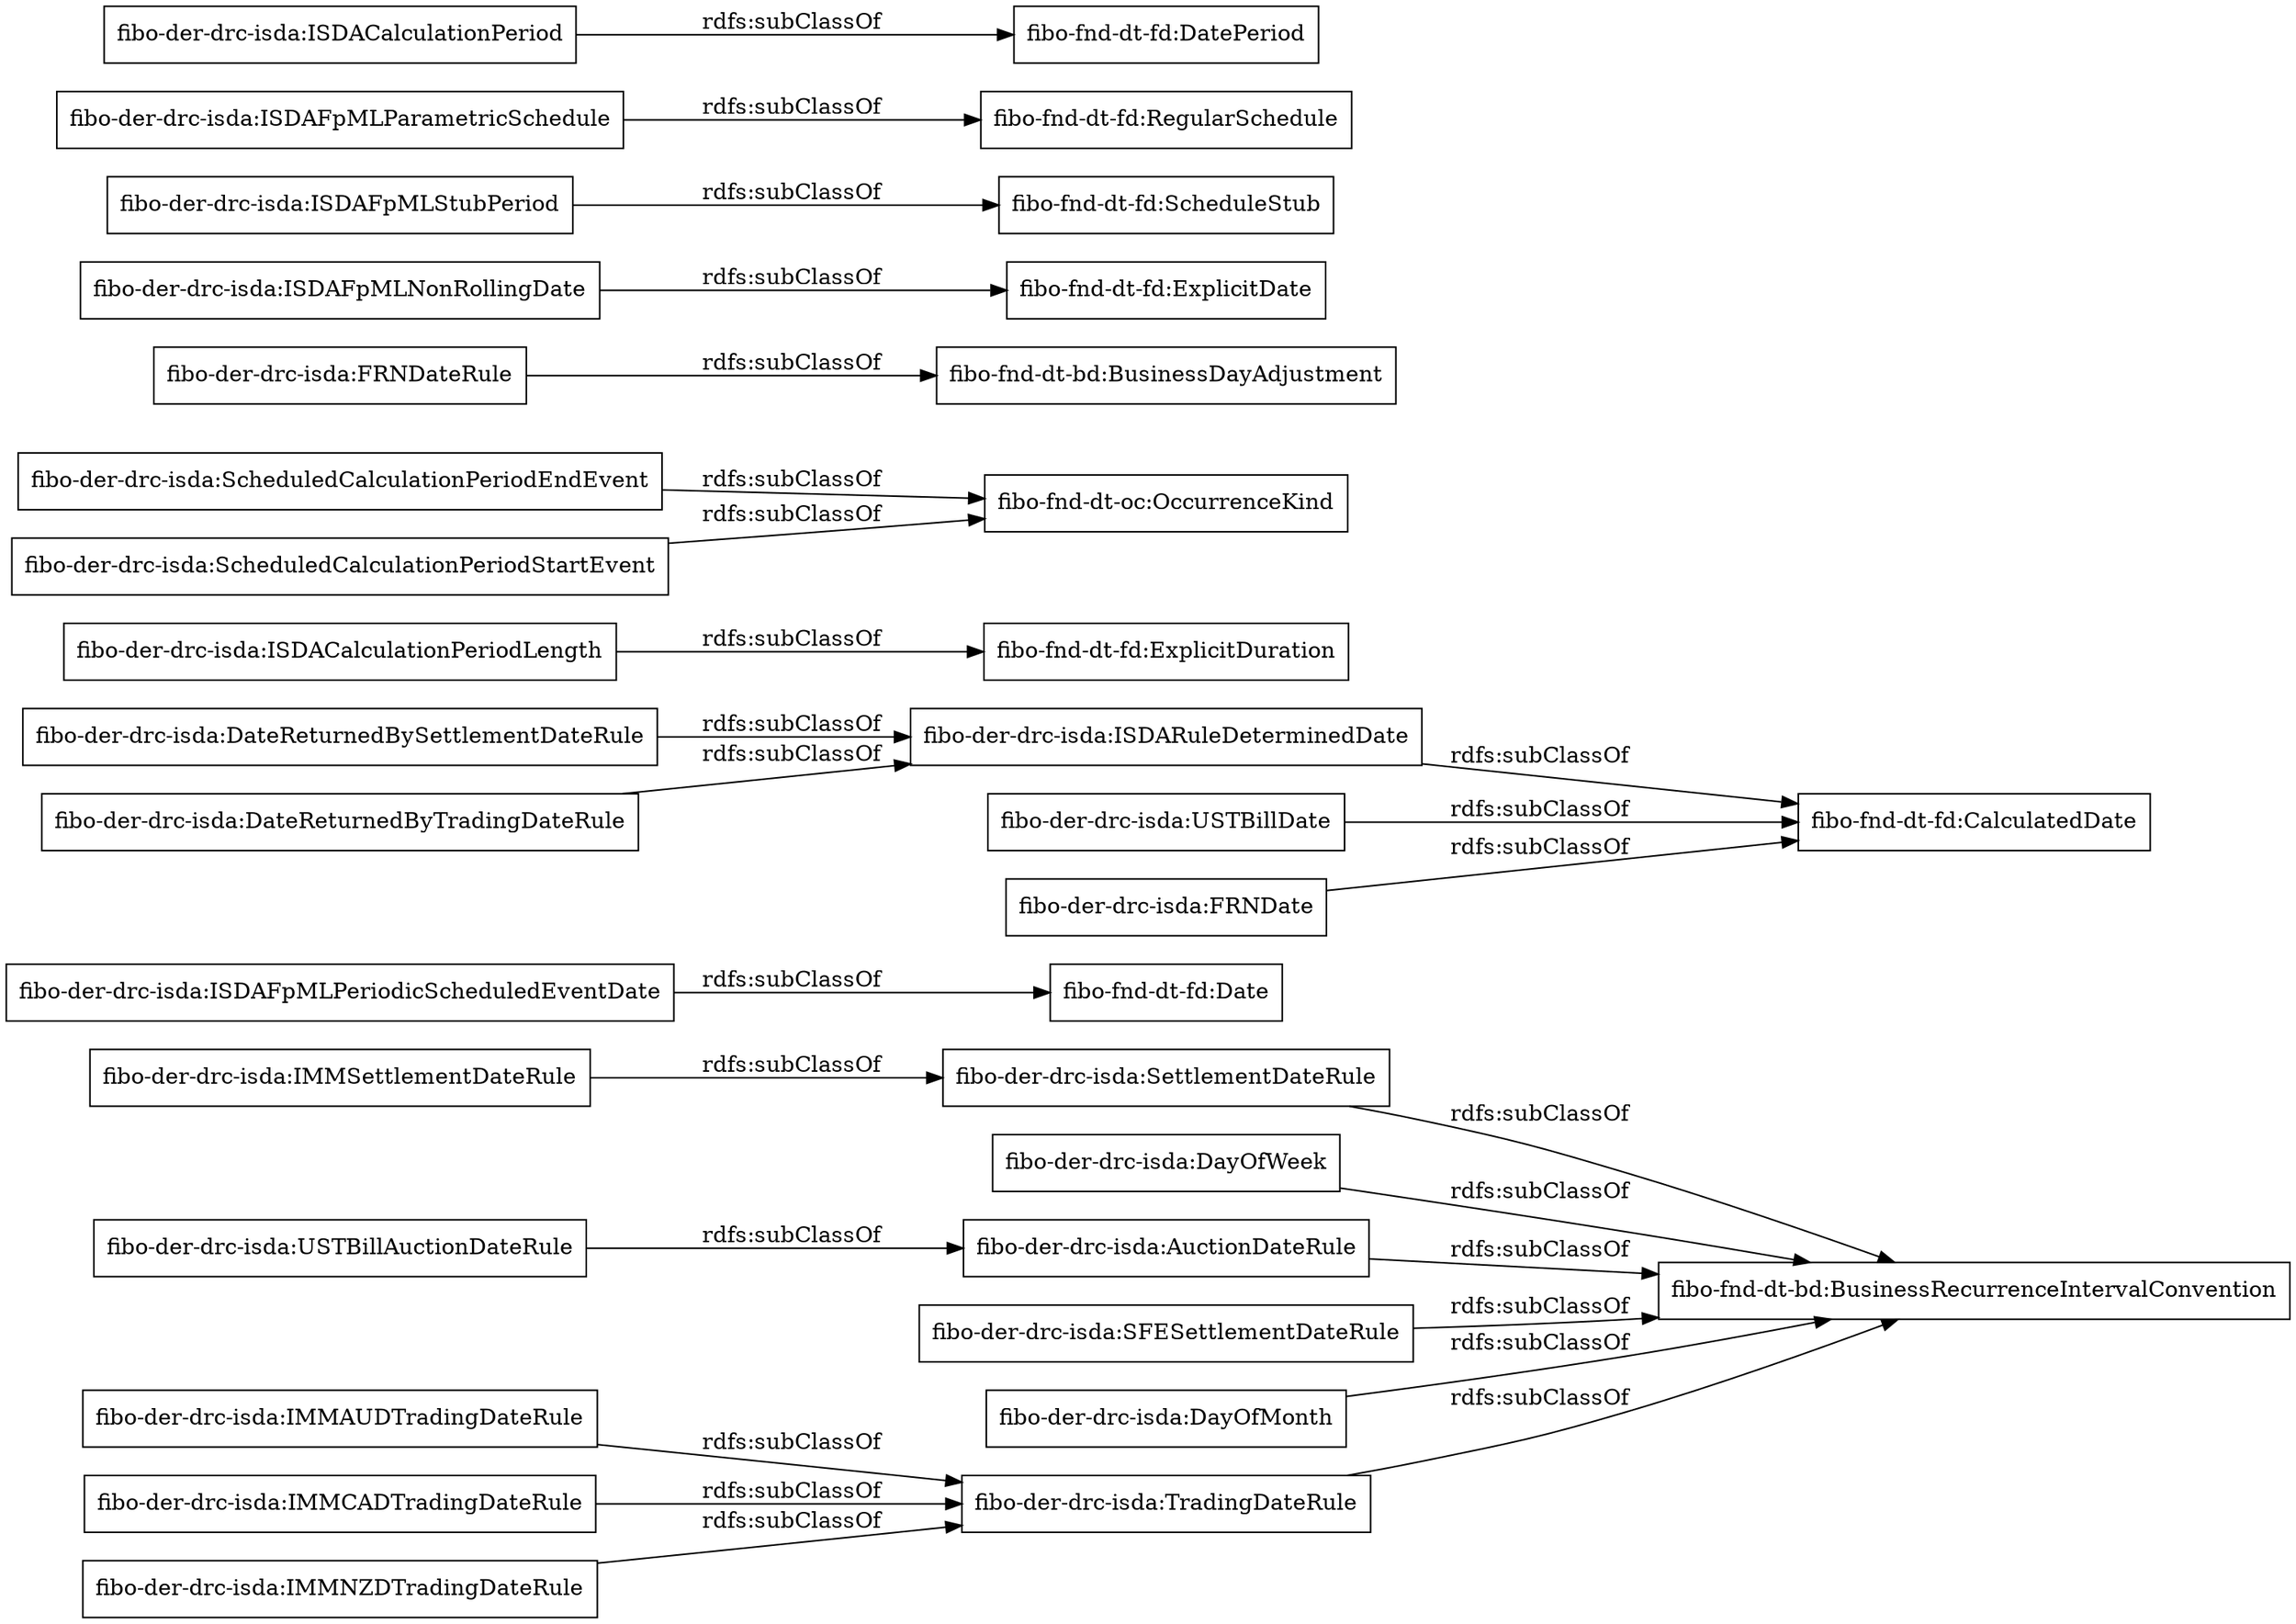 digraph ar2dtool_diagram { 
rankdir=LR;
size="1000"
node [shape = rectangle, color="black"]; "fibo-der-drc-isda:TradingDateRule" "fibo-der-drc-isda:ISDAFpMLPeriodicScheduledEventDate" "fibo-der-drc-isda:DateReturnedBySettlementDateRule" "fibo-der-drc-isda:ISDACalculationPeriodLength" "fibo-der-drc-isda:USTBillDate" "fibo-der-drc-isda:SettlementDateRule" "fibo-der-drc-isda:DayOfWeek" "fibo-der-drc-isda:ScheduledCalculationPeriodEndEvent" "fibo-der-drc-isda:FRNDate" "fibo-der-drc-isda:DateReturnedByTradingDateRule" "fibo-der-drc-isda:FRNDateRule" "fibo-der-drc-isda:IMMSettlementDateRule" "fibo-der-drc-isda:IMMAUDTradingDateRule" "fibo-der-drc-isda:IMMCADTradingDateRule" "fibo-der-drc-isda:ISDARuleDeterminedDate" "fibo-der-drc-isda:AuctionDateRule" "fibo-der-drc-isda:ISDAFpMLNonRollingDate" "fibo-der-drc-isda:ISDAFpMLStubPeriod" "fibo-der-drc-isda:ScheduledCalculationPeriodStartEvent" "fibo-der-drc-isda:USTBillAuctionDateRule" "fibo-der-drc-isda:ISDAFpMLParametricSchedule" "fibo-der-drc-isda:SFESettlementDateRule" "fibo-der-drc-isda:IMMNZDTradingDateRule" "fibo-der-drc-isda:DayOfMonth" "fibo-der-drc-isda:ISDACalculationPeriod" ; /*classes style*/
	"fibo-der-drc-isda:SFESettlementDateRule" -> "fibo-fnd-dt-bd:BusinessRecurrenceIntervalConvention" [ label = "rdfs:subClassOf" ];
	"fibo-der-drc-isda:ScheduledCalculationPeriodStartEvent" -> "fibo-fnd-dt-oc:OccurrenceKind" [ label = "rdfs:subClassOf" ];
	"fibo-der-drc-isda:USTBillDate" -> "fibo-fnd-dt-fd:CalculatedDate" [ label = "rdfs:subClassOf" ];
	"fibo-der-drc-isda:AuctionDateRule" -> "fibo-fnd-dt-bd:BusinessRecurrenceIntervalConvention" [ label = "rdfs:subClassOf" ];
	"fibo-der-drc-isda:ISDACalculationPeriod" -> "fibo-fnd-dt-fd:DatePeriod" [ label = "rdfs:subClassOf" ];
	"fibo-der-drc-isda:ISDAFpMLParametricSchedule" -> "fibo-fnd-dt-fd:RegularSchedule" [ label = "rdfs:subClassOf" ];
	"fibo-der-drc-isda:ISDACalculationPeriodLength" -> "fibo-fnd-dt-fd:ExplicitDuration" [ label = "rdfs:subClassOf" ];
	"fibo-der-drc-isda:IMMNZDTradingDateRule" -> "fibo-der-drc-isda:TradingDateRule" [ label = "rdfs:subClassOf" ];
	"fibo-der-drc-isda:USTBillAuctionDateRule" -> "fibo-der-drc-isda:AuctionDateRule" [ label = "rdfs:subClassOf" ];
	"fibo-der-drc-isda:DayOfWeek" -> "fibo-fnd-dt-bd:BusinessRecurrenceIntervalConvention" [ label = "rdfs:subClassOf" ];
	"fibo-der-drc-isda:ISDARuleDeterminedDate" -> "fibo-fnd-dt-fd:CalculatedDate" [ label = "rdfs:subClassOf" ];
	"fibo-der-drc-isda:DateReturnedByTradingDateRule" -> "fibo-der-drc-isda:ISDARuleDeterminedDate" [ label = "rdfs:subClassOf" ];
	"fibo-der-drc-isda:SettlementDateRule" -> "fibo-fnd-dt-bd:BusinessRecurrenceIntervalConvention" [ label = "rdfs:subClassOf" ];
	"fibo-der-drc-isda:DateReturnedBySettlementDateRule" -> "fibo-der-drc-isda:ISDARuleDeterminedDate" [ label = "rdfs:subClassOf" ];
	"fibo-der-drc-isda:ISDAFpMLNonRollingDate" -> "fibo-fnd-dt-fd:ExplicitDate" [ label = "rdfs:subClassOf" ];
	"fibo-der-drc-isda:DayOfMonth" -> "fibo-fnd-dt-bd:BusinessRecurrenceIntervalConvention" [ label = "rdfs:subClassOf" ];
	"fibo-der-drc-isda:FRNDateRule" -> "fibo-fnd-dt-bd:BusinessDayAdjustment" [ label = "rdfs:subClassOf" ];
	"fibo-der-drc-isda:IMMSettlementDateRule" -> "fibo-der-drc-isda:SettlementDateRule" [ label = "rdfs:subClassOf" ];
	"fibo-der-drc-isda:ScheduledCalculationPeriodEndEvent" -> "fibo-fnd-dt-oc:OccurrenceKind" [ label = "rdfs:subClassOf" ];
	"fibo-der-drc-isda:IMMCADTradingDateRule" -> "fibo-der-drc-isda:TradingDateRule" [ label = "rdfs:subClassOf" ];
	"fibo-der-drc-isda:FRNDate" -> "fibo-fnd-dt-fd:CalculatedDate" [ label = "rdfs:subClassOf" ];
	"fibo-der-drc-isda:TradingDateRule" -> "fibo-fnd-dt-bd:BusinessRecurrenceIntervalConvention" [ label = "rdfs:subClassOf" ];
	"fibo-der-drc-isda:ISDAFpMLStubPeriod" -> "fibo-fnd-dt-fd:ScheduleStub" [ label = "rdfs:subClassOf" ];
	"fibo-der-drc-isda:IMMAUDTradingDateRule" -> "fibo-der-drc-isda:TradingDateRule" [ label = "rdfs:subClassOf" ];
	"fibo-der-drc-isda:ISDAFpMLPeriodicScheduledEventDate" -> "fibo-fnd-dt-fd:Date" [ label = "rdfs:subClassOf" ];

}
